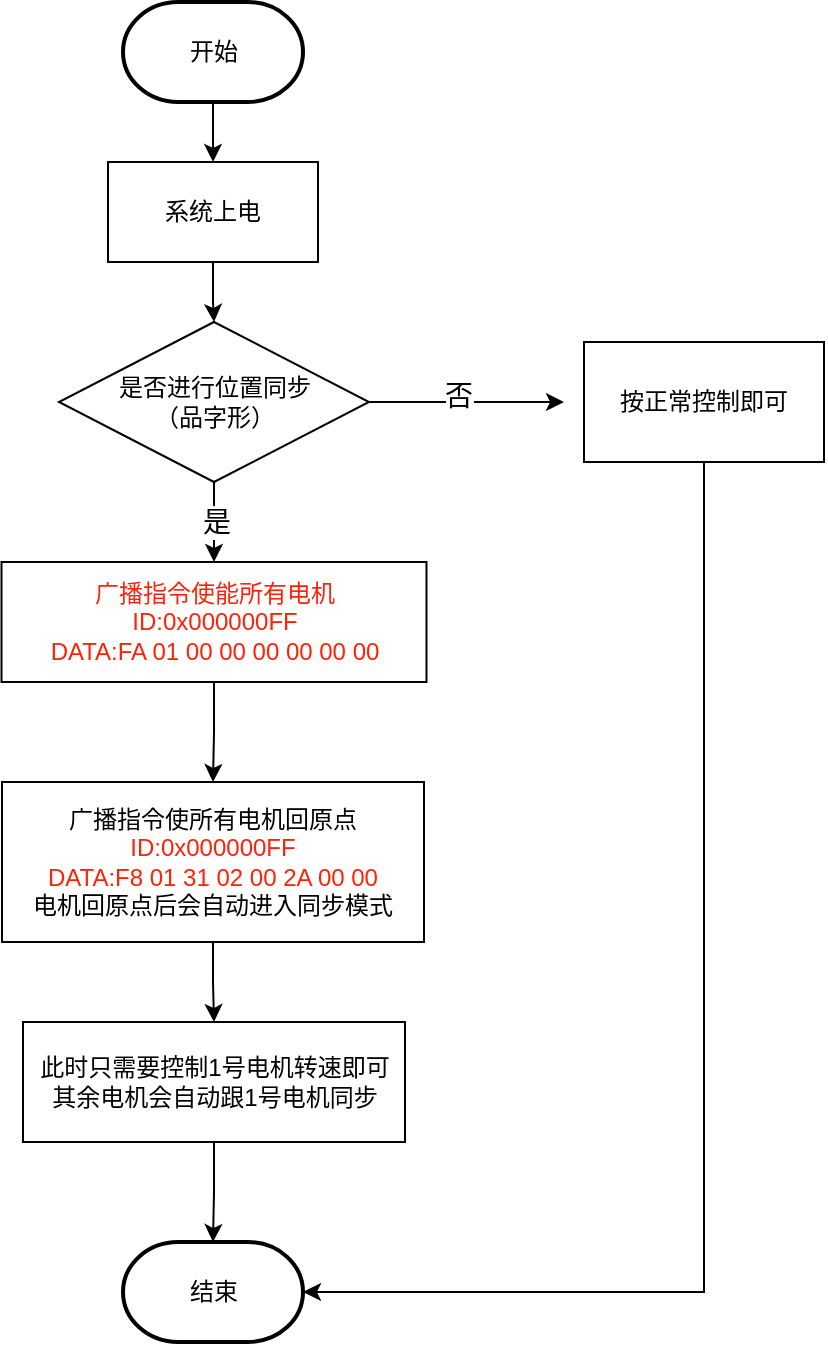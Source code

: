 <mxfile version="26.1.1">
  <diagram name="第 1 页" id="VHo7CxosDJkk4MuNGZil">
    <mxGraphModel dx="1434" dy="738" grid="1" gridSize="10" guides="1" tooltips="1" connect="1" arrows="1" fold="1" page="1" pageScale="1" pageWidth="2000" pageHeight="2000" math="0" shadow="0">
      <root>
        <mxCell id="0" />
        <mxCell id="1" parent="0" />
        <mxCell id="1hlBtaatIz9UhxE-BgWO-6" style="edgeStyle=orthogonalEdgeStyle;rounded=0;orthogonalLoop=1;jettySize=auto;html=1;exitX=0.5;exitY=1;exitDx=0;exitDy=0;exitPerimeter=0;" edge="1" parent="1" source="1hlBtaatIz9UhxE-BgWO-3" target="1hlBtaatIz9UhxE-BgWO-4">
          <mxGeometry relative="1" as="geometry" />
        </mxCell>
        <mxCell id="1hlBtaatIz9UhxE-BgWO-3" value="开始" style="strokeWidth=2;html=1;shape=mxgraph.flowchart.terminator;whiteSpace=wrap;" vertex="1" parent="1">
          <mxGeometry x="469.5" y="70" width="90" height="50" as="geometry" />
        </mxCell>
        <mxCell id="1hlBtaatIz9UhxE-BgWO-8" style="edgeStyle=orthogonalEdgeStyle;rounded=0;orthogonalLoop=1;jettySize=auto;html=1;" edge="1" parent="1" source="1hlBtaatIz9UhxE-BgWO-4" target="1hlBtaatIz9UhxE-BgWO-7">
          <mxGeometry relative="1" as="geometry" />
        </mxCell>
        <mxCell id="1hlBtaatIz9UhxE-BgWO-4" value="系统上电" style="rounded=0;whiteSpace=wrap;html=1;" vertex="1" parent="1">
          <mxGeometry x="462" y="150" width="105" height="50" as="geometry" />
        </mxCell>
        <mxCell id="1hlBtaatIz9UhxE-BgWO-9" style="edgeStyle=orthogonalEdgeStyle;rounded=0;orthogonalLoop=1;jettySize=auto;html=1;exitX=0.5;exitY=1;exitDx=0;exitDy=0;" edge="1" parent="1" source="1hlBtaatIz9UhxE-BgWO-7">
          <mxGeometry relative="1" as="geometry">
            <mxPoint x="515" y="350" as="targetPoint" />
          </mxGeometry>
        </mxCell>
        <mxCell id="1hlBtaatIz9UhxE-BgWO-12" value="是" style="edgeLabel;html=1;align=center;verticalAlign=middle;resizable=0;points=[];fontSize=14;" vertex="1" connectable="0" parent="1hlBtaatIz9UhxE-BgWO-9">
          <mxGeometry x="0.161" relative="1" as="geometry">
            <mxPoint y="-3" as="offset" />
          </mxGeometry>
        </mxCell>
        <mxCell id="1hlBtaatIz9UhxE-BgWO-20" style="edgeStyle=orthogonalEdgeStyle;rounded=0;orthogonalLoop=1;jettySize=auto;html=1;exitX=1;exitY=0.5;exitDx=0;exitDy=0;" edge="1" parent="1" source="1hlBtaatIz9UhxE-BgWO-7">
          <mxGeometry relative="1" as="geometry">
            <mxPoint x="690" y="270" as="targetPoint" />
          </mxGeometry>
        </mxCell>
        <mxCell id="1hlBtaatIz9UhxE-BgWO-22" value="否" style="edgeLabel;html=1;align=center;verticalAlign=middle;resizable=0;points=[];fontSize=14;" vertex="1" connectable="0" parent="1hlBtaatIz9UhxE-BgWO-20">
          <mxGeometry x="-0.112" y="3" relative="1" as="geometry">
            <mxPoint x="1" as="offset" />
          </mxGeometry>
        </mxCell>
        <mxCell id="1hlBtaatIz9UhxE-BgWO-7" value="是否进行位置同步&lt;br&gt;（品字形）" style="rhombus;whiteSpace=wrap;html=1;" vertex="1" parent="1">
          <mxGeometry x="437.5" y="230" width="155" height="80" as="geometry" />
        </mxCell>
        <mxCell id="1hlBtaatIz9UhxE-BgWO-14" style="edgeStyle=orthogonalEdgeStyle;rounded=0;orthogonalLoop=1;jettySize=auto;html=1;exitX=0.5;exitY=1;exitDx=0;exitDy=0;" edge="1" parent="1" source="1hlBtaatIz9UhxE-BgWO-10" target="1hlBtaatIz9UhxE-BgWO-13">
          <mxGeometry relative="1" as="geometry" />
        </mxCell>
        <mxCell id="1hlBtaatIz9UhxE-BgWO-10" value="&lt;font style=&quot;color: rgb(255, 34, 10);&quot;&gt;广播指令使能所有电机&lt;br&gt;ID:0x000000FF&lt;br&gt;DATA:FA 01 00 00 00 00 00 00&lt;/font&gt;" style="rounded=0;whiteSpace=wrap;html=1;" vertex="1" parent="1">
          <mxGeometry x="408.75" y="350" width="212.5" height="60" as="geometry" />
        </mxCell>
        <mxCell id="1hlBtaatIz9UhxE-BgWO-16" style="edgeStyle=orthogonalEdgeStyle;rounded=0;orthogonalLoop=1;jettySize=auto;html=1;exitX=0.5;exitY=1;exitDx=0;exitDy=0;entryX=0.5;entryY=0;entryDx=0;entryDy=0;" edge="1" parent="1" source="1hlBtaatIz9UhxE-BgWO-13" target="1hlBtaatIz9UhxE-BgWO-15">
          <mxGeometry relative="1" as="geometry" />
        </mxCell>
        <mxCell id="1hlBtaatIz9UhxE-BgWO-13" value="广播指令使所有电机回原点&lt;br&gt;&lt;span style=&quot;color: rgb(255, 34, 10);&quot;&gt;ID:0x000000FF&lt;/span&gt;&lt;br style=&quot;color: rgb(255, 34, 10);&quot;&gt;&lt;font color=&quot;#ff220a&quot;&gt;DATA:F8 01 31 02 00 2A 00 00&lt;/font&gt;&lt;br&gt;&lt;font style=&quot;color: rgb(0, 0, 0);&quot;&gt;电机回原点后会自动进入同步模式&lt;/font&gt;" style="rounded=0;whiteSpace=wrap;html=1;" vertex="1" parent="1">
          <mxGeometry x="409" y="460" width="211" height="80" as="geometry" />
        </mxCell>
        <mxCell id="1hlBtaatIz9UhxE-BgWO-15" value="&lt;font style=&quot;color: rgb(0, 0, 0);&quot;&gt;此时只需要控制1号电机转速即可&lt;br&gt;其余电机会自动跟1号电机同步&lt;/font&gt;" style="rounded=0;whiteSpace=wrap;html=1;" vertex="1" parent="1">
          <mxGeometry x="419.5" y="580" width="191" height="60" as="geometry" />
        </mxCell>
        <mxCell id="1hlBtaatIz9UhxE-BgWO-18" value="结束" style="strokeWidth=2;html=1;shape=mxgraph.flowchart.terminator;whiteSpace=wrap;" vertex="1" parent="1">
          <mxGeometry x="469.5" y="690" width="90" height="50" as="geometry" />
        </mxCell>
        <mxCell id="1hlBtaatIz9UhxE-BgWO-19" style="edgeStyle=orthogonalEdgeStyle;rounded=0;orthogonalLoop=1;jettySize=auto;html=1;exitX=0.5;exitY=1;exitDx=0;exitDy=0;entryX=0.5;entryY=0;entryDx=0;entryDy=0;entryPerimeter=0;" edge="1" parent="1" source="1hlBtaatIz9UhxE-BgWO-15" target="1hlBtaatIz9UhxE-BgWO-18">
          <mxGeometry relative="1" as="geometry" />
        </mxCell>
        <mxCell id="1hlBtaatIz9UhxE-BgWO-21" value="按正常控制即可" style="rounded=0;whiteSpace=wrap;html=1;" vertex="1" parent="1">
          <mxGeometry x="700" y="240" width="120" height="60" as="geometry" />
        </mxCell>
        <mxCell id="1hlBtaatIz9UhxE-BgWO-23" style="edgeStyle=orthogonalEdgeStyle;rounded=0;orthogonalLoop=1;jettySize=auto;html=1;exitX=0.5;exitY=1;exitDx=0;exitDy=0;entryX=1;entryY=0.5;entryDx=0;entryDy=0;entryPerimeter=0;" edge="1" parent="1" source="1hlBtaatIz9UhxE-BgWO-21" target="1hlBtaatIz9UhxE-BgWO-18">
          <mxGeometry relative="1" as="geometry" />
        </mxCell>
      </root>
    </mxGraphModel>
  </diagram>
</mxfile>
